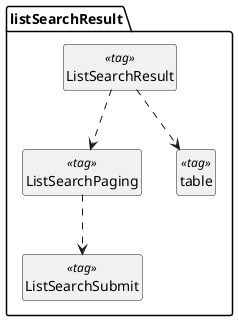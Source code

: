 @startuml

skinparam classAttributeIconSize 0
hide circle
hide members

package listSearchResult {

class ListSearchPaging << tag >>

class ListSearchSubmit << tag >>

class ListSearchResult << tag >>

class table << tag >>

ListSearchResult ..> table

ListSearchResult ..> ListSearchPaging

ListSearchPaging ..> ListSearchSubmit

}

@enduml